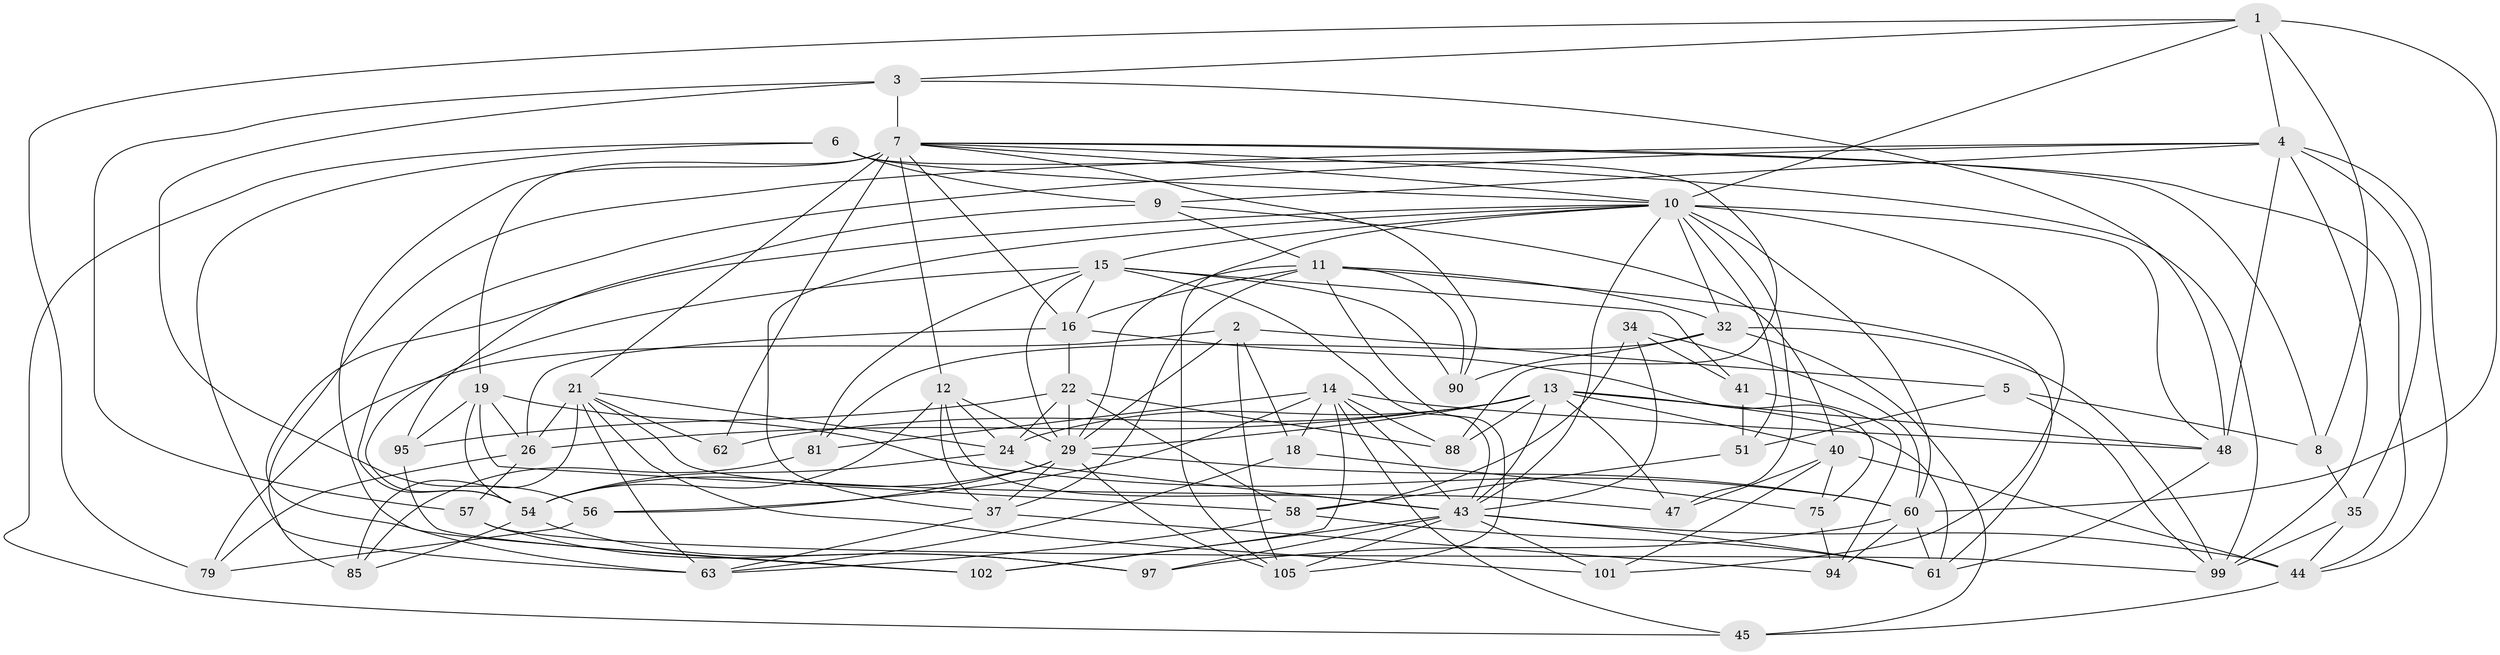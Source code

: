 // original degree distribution, {4: 1.0}
// Generated by graph-tools (version 1.1) at 2025/16/03/09/25 04:16:20]
// undirected, 56 vertices, 164 edges
graph export_dot {
graph [start="1"]
  node [color=gray90,style=filled];
  1 [super="+84"];
  2 [super="+107"];
  3 [super="+76"];
  4 [super="+68"];
  5;
  6 [super="+31"];
  7 [super="+49+104+53"];
  8;
  9 [super="+98"];
  10 [super="+50+38+36+23"];
  11 [super="+112+30"];
  12 [super="+89"];
  13 [super="+42+17"];
  14 [super="+27+33"];
  15 [super="+39+20"];
  16 [super="+111"];
  18;
  19 [super="+93"];
  21 [super="+25"];
  22 [super="+72"];
  24 [super="+103"];
  26 [super="+109"];
  29 [super="+74+67+80"];
  32 [super="+55"];
  34;
  35;
  37 [super="+91"];
  40 [super="+96"];
  41;
  43 [super="+64+59"];
  44 [super="+46"];
  45;
  47;
  48 [super="+69"];
  51;
  54 [super="+73+110"];
  56;
  57;
  58 [super="+83"];
  60 [super="+66+71"];
  61 [super="+86"];
  62;
  63 [super="+70"];
  75;
  79;
  81;
  85;
  88;
  90;
  94;
  95;
  97;
  99 [super="+100"];
  101;
  102;
  105 [super="+108"];
  1 -- 60;
  1 -- 79;
  1 -- 8;
  1 -- 3;
  1 -- 4;
  1 -- 10;
  2 -- 79;
  2 -- 18;
  2 -- 5;
  2 -- 29 [weight=2];
  2 -- 105;
  3 -- 48;
  3 -- 56;
  3 -- 57;
  3 -- 7 [weight=2];
  4 -- 48;
  4 -- 35;
  4 -- 85;
  4 -- 54;
  4 -- 9;
  4 -- 44;
  4 -- 99;
  5 -- 51;
  5 -- 8;
  5 -- 99;
  6 -- 45;
  6 -- 9 [weight=2];
  6 -- 88;
  6 -- 63;
  6 -- 10;
  7 -- 90;
  7 -- 102;
  7 -- 44;
  7 -- 8;
  7 -- 99;
  7 -- 62 [weight=2];
  7 -- 10;
  7 -- 16;
  7 -- 19;
  7 -- 21;
  7 -- 12;
  8 -- 35;
  9 -- 11;
  9 -- 95;
  9 -- 40;
  10 -- 37;
  10 -- 47;
  10 -- 60;
  10 -- 63;
  10 -- 15;
  10 -- 48;
  10 -- 51;
  10 -- 101;
  10 -- 105;
  10 -- 32;
  10 -- 43;
  11 -- 90;
  11 -- 16;
  11 -- 61;
  11 -- 37;
  11 -- 105;
  11 -- 29;
  11 -- 32;
  12 -- 54;
  12 -- 29;
  12 -- 37;
  12 -- 43;
  12 -- 24;
  13 -- 48;
  13 -- 40;
  13 -- 62;
  13 -- 47;
  13 -- 88;
  13 -- 24;
  13 -- 29;
  13 -- 26;
  13 -- 61;
  13 -- 43;
  14 -- 56;
  14 -- 43;
  14 -- 18;
  14 -- 102;
  14 -- 45;
  14 -- 88;
  14 -- 81;
  14 -- 48;
  15 -- 41;
  15 -- 16;
  15 -- 81;
  15 -- 54;
  15 -- 29;
  15 -- 90;
  15 -- 43;
  16 -- 75;
  16 -- 26;
  16 -- 22;
  18 -- 75;
  18 -- 63;
  19 -- 60;
  19 -- 54;
  19 -- 26;
  19 -- 58;
  19 -- 95;
  21 -- 101;
  21 -- 62;
  21 -- 85;
  21 -- 24;
  21 -- 26;
  21 -- 47;
  21 -- 63;
  22 -- 95;
  22 -- 58;
  22 -- 24;
  22 -- 88;
  22 -- 29;
  24 -- 43;
  24 -- 54;
  26 -- 57;
  26 -- 79;
  29 -- 37;
  29 -- 60;
  29 -- 54;
  29 -- 105;
  29 -- 56;
  32 -- 81;
  32 -- 45;
  32 -- 99;
  32 -- 90;
  34 -- 41;
  34 -- 58;
  34 -- 60;
  34 -- 43;
  35 -- 99;
  35 -- 44;
  37 -- 94;
  37 -- 63;
  40 -- 101;
  40 -- 47;
  40 -- 75;
  40 -- 44;
  41 -- 51;
  41 -- 94;
  43 -- 44;
  43 -- 101;
  43 -- 102;
  43 -- 105 [weight=2];
  43 -- 61;
  43 -- 97;
  44 -- 45;
  48 -- 61;
  51 -- 58;
  54 -- 85;
  54 -- 97;
  56 -- 79;
  57 -- 97;
  57 -- 99;
  58 -- 63;
  58 -- 61;
  60 -- 94;
  60 -- 97;
  60 -- 61;
  75 -- 94;
  81 -- 85;
  95 -- 102;
}
